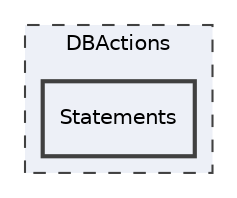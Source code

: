 digraph "DBActions/Statements"
{
 // LATEX_PDF_SIZE
  edge [fontname="Helvetica",fontsize="10",labelfontname="Helvetica",labelfontsize="10"];
  node [fontname="Helvetica",fontsize="10",shape=record];
  compound=true
  subgraph clusterdir_b159b5ad74b50d79c53dd562542ceda4 {
    graph [ bgcolor="#edf0f7", pencolor="grey25", style="filled,dashed,", label="DBActions", fontname="Helvetica", fontsize="10", URL="dir_b159b5ad74b50d79c53dd562542ceda4.html"]
  dir_1abb610890f48ca2871ff3099563bd74 [shape=box, label="Statements", style="filled,bold,", fillcolor="#edf0f7", color="grey25", URL="dir_1abb610890f48ca2871ff3099563bd74.html"];
  }
}
